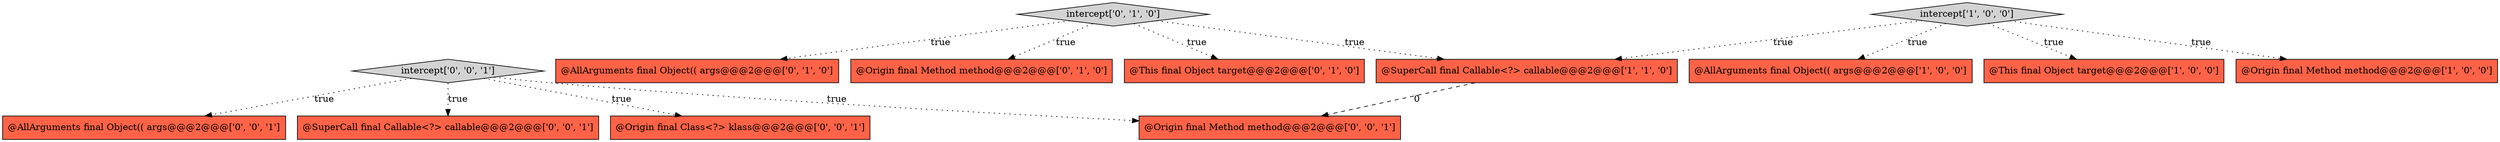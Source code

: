 digraph {
4 [style = filled, label = "@SuperCall final Callable<?> callable@@@2@@@['1', '1', '0']", fillcolor = tomato, shape = box image = "AAA0AAABBB1BBB"];
9 [style = filled, label = "@Origin final Class<?> klass@@@2@@@['0', '0', '1']", fillcolor = tomato, shape = box image = "AAA0AAABBB3BBB"];
7 [style = filled, label = "@AllArguments final Object(( args@@@2@@@['0', '1', '0']", fillcolor = tomato, shape = box image = "AAA0AAABBB2BBB"];
10 [style = filled, label = "@AllArguments final Object(( args@@@2@@@['0', '0', '1']", fillcolor = tomato, shape = box image = "AAA0AAABBB3BBB"];
12 [style = filled, label = "@SuperCall final Callable<?> callable@@@2@@@['0', '0', '1']", fillcolor = tomato, shape = box image = "AAA0AAABBB3BBB"];
8 [style = filled, label = "intercept['0', '1', '0']", fillcolor = lightgray, shape = diamond image = "AAA0AAABBB2BBB"];
2 [style = filled, label = "@AllArguments final Object(( args@@@2@@@['1', '0', '0']", fillcolor = tomato, shape = box image = "AAA0AAABBB1BBB"];
13 [style = filled, label = "@Origin final Method method@@@2@@@['0', '0', '1']", fillcolor = tomato, shape = box image = "AAA0AAABBB3BBB"];
3 [style = filled, label = "intercept['1', '0', '0']", fillcolor = lightgray, shape = diamond image = "AAA0AAABBB1BBB"];
1 [style = filled, label = "@This final Object target@@@2@@@['1', '0', '0']", fillcolor = tomato, shape = box image = "AAA0AAABBB1BBB"];
11 [style = filled, label = "intercept['0', '0', '1']", fillcolor = lightgray, shape = diamond image = "AAA0AAABBB3BBB"];
6 [style = filled, label = "@Origin final Method method@@@2@@@['0', '1', '0']", fillcolor = tomato, shape = box image = "AAA0AAABBB2BBB"];
0 [style = filled, label = "@Origin final Method method@@@2@@@['1', '0', '0']", fillcolor = tomato, shape = box image = "AAA0AAABBB1BBB"];
5 [style = filled, label = "@This final Object target@@@2@@@['0', '1', '0']", fillcolor = tomato, shape = box image = "AAA0AAABBB2BBB"];
8->6 [style = dotted, label="true"];
4->13 [style = dashed, label="0"];
11->9 [style = dotted, label="true"];
11->13 [style = dotted, label="true"];
3->4 [style = dotted, label="true"];
11->10 [style = dotted, label="true"];
8->7 [style = dotted, label="true"];
3->2 [style = dotted, label="true"];
3->0 [style = dotted, label="true"];
8->4 [style = dotted, label="true"];
11->12 [style = dotted, label="true"];
3->1 [style = dotted, label="true"];
8->5 [style = dotted, label="true"];
}
